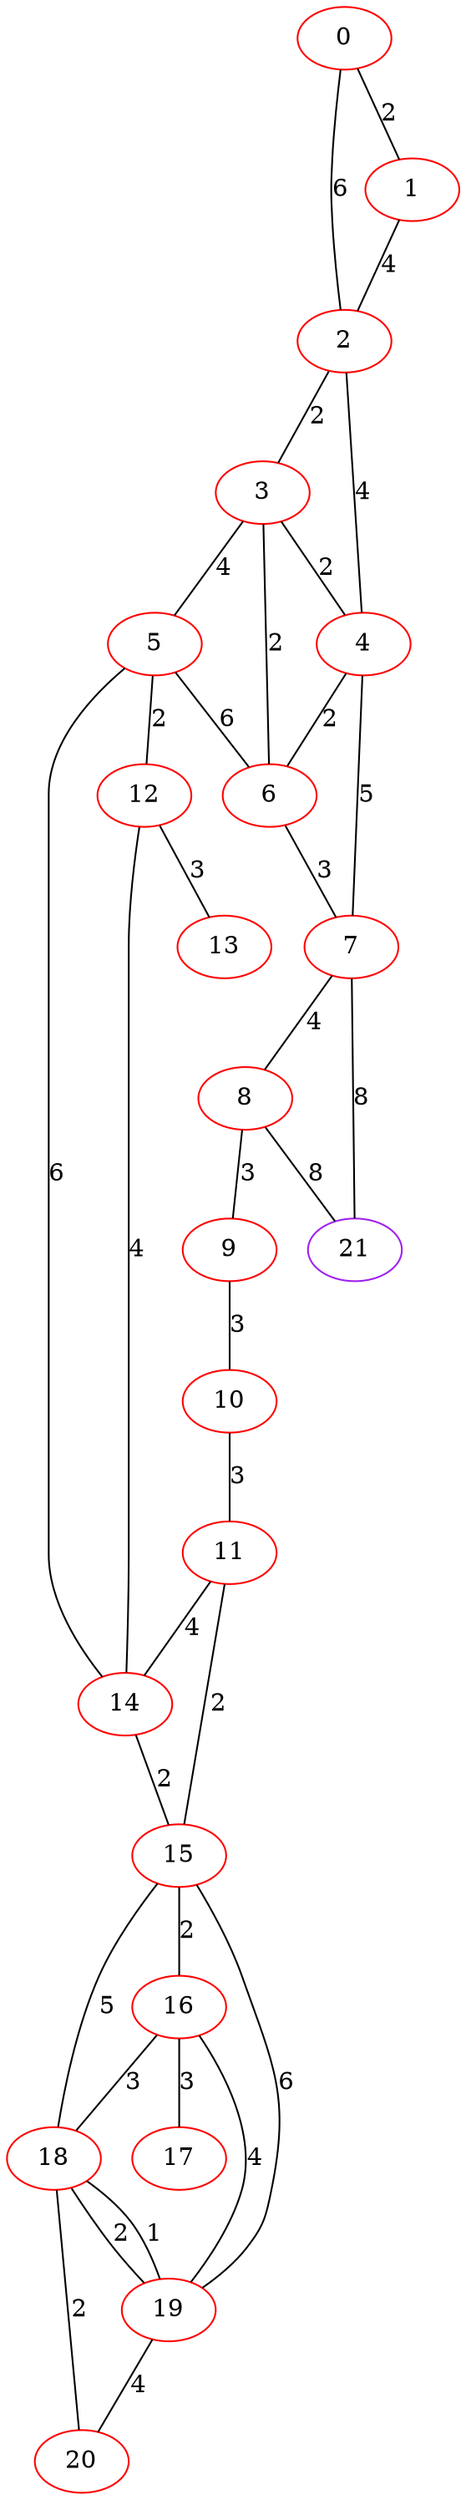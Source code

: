 graph "" {
0 [color=red, weight=1];
1 [color=red, weight=1];
2 [color=red, weight=1];
3 [color=red, weight=1];
4 [color=red, weight=1];
5 [color=red, weight=1];
6 [color=red, weight=1];
7 [color=red, weight=1];
8 [color=red, weight=1];
9 [color=red, weight=1];
10 [color=red, weight=1];
11 [color=red, weight=1];
12 [color=red, weight=1];
13 [color=red, weight=1];
14 [color=red, weight=1];
15 [color=red, weight=1];
16 [color=red, weight=1];
17 [color=red, weight=1];
18 [color=red, weight=1];
19 [color=red, weight=1];
20 [color=red, weight=1];
21 [color=purple, weight=4];
0 -- 1  [key=0, label=2];
0 -- 2  [key=0, label=6];
1 -- 2  [key=0, label=4];
2 -- 3  [key=0, label=2];
2 -- 4  [key=0, label=4];
3 -- 4  [key=0, label=2];
3 -- 5  [key=0, label=4];
3 -- 6  [key=0, label=2];
4 -- 6  [key=0, label=2];
4 -- 7  [key=0, label=5];
5 -- 12  [key=0, label=2];
5 -- 6  [key=0, label=6];
5 -- 14  [key=0, label=6];
6 -- 7  [key=0, label=3];
7 -- 8  [key=0, label=4];
7 -- 21  [key=0, label=8];
8 -- 9  [key=0, label=3];
8 -- 21  [key=0, label=8];
9 -- 10  [key=0, label=3];
10 -- 11  [key=0, label=3];
11 -- 14  [key=0, label=4];
11 -- 15  [key=0, label=2];
12 -- 13  [key=0, label=3];
12 -- 14  [key=0, label=4];
14 -- 15  [key=0, label=2];
15 -- 16  [key=0, label=2];
15 -- 19  [key=0, label=6];
15 -- 18  [key=0, label=5];
16 -- 17  [key=0, label=3];
16 -- 18  [key=0, label=3];
16 -- 19  [key=0, label=4];
18 -- 19  [key=0, label=2];
18 -- 19  [key=1, label=1];
18 -- 20  [key=0, label=2];
19 -- 20  [key=0, label=4];
}
